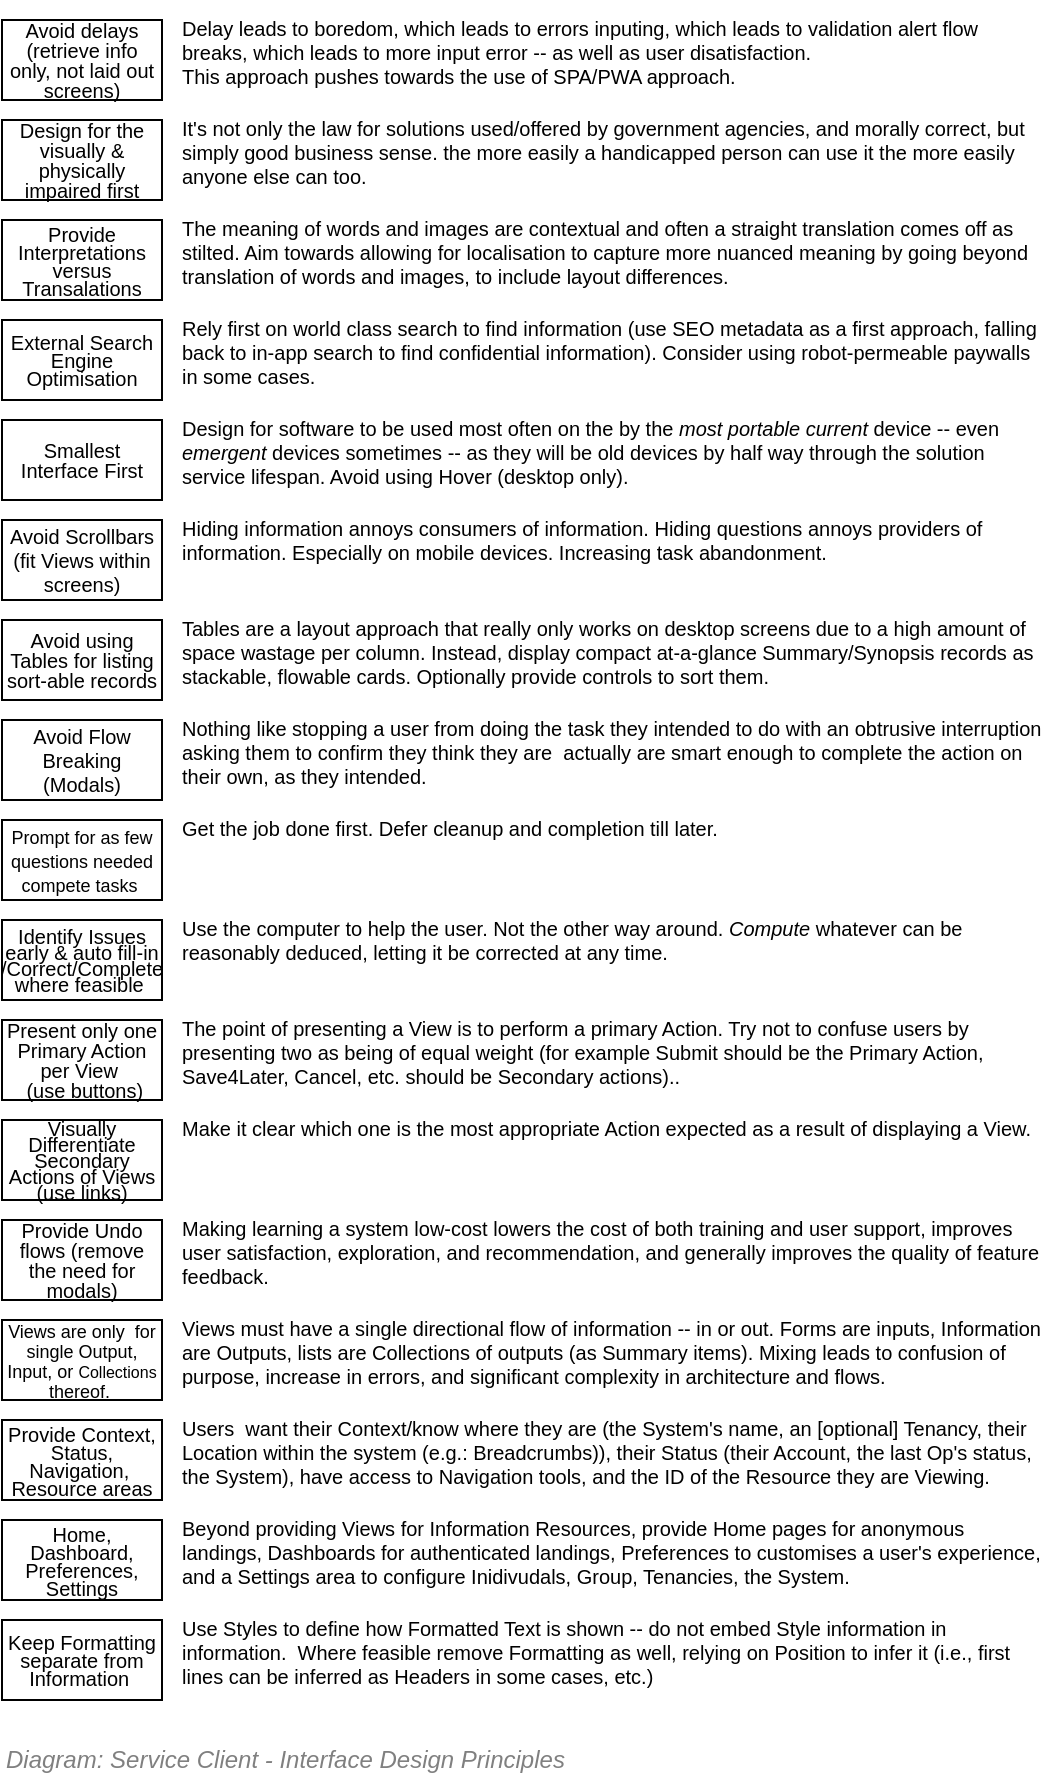 <mxfile version="20.2.4" type="google"><diagram id="IWh_HOputDqZYHUdEV0A" name="Page-1"><mxGraphModel grid="1" page="1" gridSize="10" guides="1" tooltips="1" connect="1" arrows="1" fold="1" pageScale="1" pageWidth="827" pageHeight="1169" math="0" shadow="0"><root><mxCell id="0"/><mxCell id="1" parent="0"/><mxCell id="qmpYyrZblqZnHbAm6mF6-1" value="&lt;p style=&quot;line-height: 100%&quot;&gt;Provide Undo flows (remove the need for modals)&lt;br&gt;&lt;/p&gt;" style="rounded=0;whiteSpace=wrap;html=1;strokeWidth=1;fontSize=10;" vertex="1" parent="1"><mxGeometry x="120" y="760" width="80" height="40" as="geometry"/></mxCell><mxCell id="qmpYyrZblqZnHbAm6mF6-2" value="Avoid Flow Breaking (Modals)" style="rounded=0;whiteSpace=wrap;html=1;strokeWidth=1;fontSize=10;" vertex="1" parent="1"><mxGeometry x="120" y="510" width="80" height="40" as="geometry"/></mxCell><mxCell id="qmpYyrZblqZnHbAm6mF6-3" value="Avoid Scrollbars (fit Views within screens)" style="rounded=0;whiteSpace=wrap;html=1;strokeWidth=1;fontSize=10;" vertex="1" parent="1"><mxGeometry x="120" y="410" width="80" height="40" as="geometry"/></mxCell><mxCell id="qmpYyrZblqZnHbAm6mF6-4" value="&lt;p style=&quot;line-height: 100%&quot;&gt;Smallest Interface First&lt;/p&gt;" style="rounded=0;whiteSpace=wrap;html=1;strokeWidth=1;fontSize=10;" vertex="1" parent="1"><mxGeometry x="120" y="360" width="80" height="40" as="geometry"/></mxCell><mxCell id="qmpYyrZblqZnHbAm6mF6-5" value="&lt;p style=&quot;line-height: 100%&quot;&gt;Avoid using Tables for listing sort-able records&lt;/p&gt;" style="rounded=0;whiteSpace=wrap;html=1;strokeWidth=1;fontSize=10;" vertex="1" parent="1"><mxGeometry x="120" y="460" width="80" height="40" as="geometry"/></mxCell><mxCell id="qmpYyrZblqZnHbAm6mF6-6" value="&lt;p style=&quot;line-height: 100%&quot;&gt;Present only one Primary Action per View&amp;nbsp;&lt;br&gt;&amp;nbsp;(use buttons)&lt;/p&gt;" style="rounded=0;whiteSpace=wrap;html=1;strokeWidth=1;fontSize=10;" vertex="1" parent="1"><mxGeometry x="120" y="660" width="80" height="40" as="geometry"/></mxCell><mxCell id="qmpYyrZblqZnHbAm6mF6-7" value="&lt;p style=&quot;line-height: 80%&quot;&gt;Visually Differentiate Secondary Actions of Views (use links)&lt;/p&gt;" style="rounded=0;whiteSpace=wrap;html=1;strokeWidth=1;fontSize=10;" vertex="1" parent="1"><mxGeometry x="120" y="710" width="80" height="40" as="geometry"/></mxCell><mxCell id="qmpYyrZblqZnHbAm6mF6-8" value="&lt;p style=&quot;line-height: 80%&quot;&gt;Identify Issues early &amp;amp; auto fill-in&lt;br&gt;/Correct/Complete where feasible&amp;nbsp;&lt;/p&gt;" style="rounded=0;whiteSpace=wrap;html=1;strokeWidth=1;fontSize=10;" vertex="1" parent="1"><mxGeometry x="120" y="610" width="80" height="40" as="geometry"/></mxCell><mxCell id="qmpYyrZblqZnHbAm6mF6-9" value="&lt;font style=&quot;font-size: 9px&quot;&gt;Prompt for as few questions needed compete tasks&amp;nbsp;&lt;/font&gt;" style="rounded=0;whiteSpace=wrap;html=1;strokeWidth=1;fontSize=10;" vertex="1" parent="1"><mxGeometry x="120" y="560" width="80" height="40" as="geometry"/></mxCell><mxCell id="qmpYyrZblqZnHbAm6mF6-10" value="&lt;p style=&quot;line-height: 100%&quot;&gt;Avoid delays (retrieve info only, not laid out screens)&lt;/p&gt;" style="rounded=0;whiteSpace=wrap;html=1;strokeWidth=1;fontSize=10;" vertex="1" parent="1"><mxGeometry x="120" y="160" width="80" height="40" as="geometry"/></mxCell><mxCell id="qmpYyrZblqZnHbAm6mF6-11" value="&lt;p style=&quot;line-height: 100%&quot;&gt;Design for the visually &amp;amp; physically impaired first&lt;br&gt;&lt;/p&gt;" style="rounded=0;whiteSpace=wrap;html=1;strokeWidth=1;fontSize=10;" vertex="1" parent="1"><mxGeometry x="120" y="210" width="80" height="40" as="geometry"/></mxCell><mxCell id="qmpYyrZblqZnHbAm6mF6-12" value="It's not only the law for solutions used/offered by government agencies, and morally correct, but simply good business sense. the more easily a handicapped person can use it the more easily anyone else can too." style="rounded=0;whiteSpace=wrap;html=1;strokeWidth=1;fontSize=10;strokeColor=none;align=left;verticalAlign=top;spacing=0;spacingTop=-6;" vertex="1" parent="1"><mxGeometry x="210" y="210" width="430" height="40" as="geometry"/></mxCell><mxCell id="qmpYyrZblqZnHbAm6mF6-13" value="Delay leads to boredom, which leads to errors inputing, which leads to validation alert flow breaks, which leads to more input error -- as well as user disatisfaction.&amp;nbsp;&lt;br&gt;This approach pushes towards the use of SPA/PWA approach." style="rounded=0;whiteSpace=wrap;html=1;strokeWidth=1;fontSize=10;strokeColor=none;align=left;verticalAlign=top;spacing=0;spacingTop=-6;" vertex="1" parent="1"><mxGeometry x="210" y="160" width="430" height="40" as="geometry"/></mxCell><mxCell id="qmpYyrZblqZnHbAm6mF6-14" value="Design for software to be used most often on the by the &lt;i&gt;most portable current&amp;nbsp;&lt;/i&gt;device -- even &lt;i&gt;emergent&lt;/i&gt; devices sometimes -- as they will be old devices by half way through the solution service lifespan. Avoid using Hover (desktop only)." style="rounded=0;whiteSpace=wrap;html=1;strokeWidth=1;fontSize=10;strokeColor=none;align=left;verticalAlign=top;spacing=0;spacingTop=-6;" vertex="1" parent="1"><mxGeometry x="210" y="360" width="430" height="40" as="geometry"/></mxCell><mxCell id="qmpYyrZblqZnHbAm6mF6-15" value="Hiding information annoys consumers of information. Hiding questions annoys providers of information. Especially on mobile devices. Increasing task abandonment." style="rounded=0;whiteSpace=wrap;html=1;strokeWidth=1;fontSize=10;strokeColor=none;align=left;verticalAlign=top;spacing=0;spacingTop=-6;" vertex="1" parent="1"><mxGeometry x="210" y="410" width="430" height="40" as="geometry"/></mxCell><mxCell id="qmpYyrZblqZnHbAm6mF6-16" value="Tables are a layout approach that really only works on desktop screens due to a high amount of space wastage per column. Instead, display compact at-a-glance Summary/Synopsis records as stackable, flowable cards. Optionally provide controls to sort them." style="rounded=0;whiteSpace=wrap;html=1;strokeWidth=1;fontSize=10;strokeColor=none;align=left;verticalAlign=top;spacing=0;spacingTop=-6;" vertex="1" parent="1"><mxGeometry x="210" y="460" width="430" height="40" as="geometry"/></mxCell><mxCell id="qmpYyrZblqZnHbAm6mF6-17" value="Nothing like stopping a user from doing the task they intended to do with an obtrusive interruption asking them to confirm they think they are&amp;nbsp; actually are smart enough to complete the action on their own, as they intended." style="rounded=0;whiteSpace=wrap;html=1;strokeWidth=1;fontSize=10;strokeColor=none;align=left;verticalAlign=top;spacing=0;spacingTop=-6;" vertex="1" parent="1"><mxGeometry x="210" y="510" width="430" height="40" as="geometry"/></mxCell><mxCell id="qmpYyrZblqZnHbAm6mF6-18" value="Get the job done first. Defer cleanup and completion till later." style="rounded=0;whiteSpace=wrap;html=1;strokeWidth=1;fontSize=10;strokeColor=none;align=left;verticalAlign=top;spacing=0;spacingTop=-6;" vertex="1" parent="1"><mxGeometry x="210" y="560" width="430" height="40" as="geometry"/></mxCell><mxCell id="qmpYyrZblqZnHbAm6mF6-19" value="Use the computer to help the user. Not the other way around. &lt;i&gt;Compute &lt;/i&gt;whatever can be reasonably deduced, letting it be corrected at any time.&amp;nbsp;" style="rounded=0;whiteSpace=wrap;html=1;strokeWidth=1;fontSize=10;strokeColor=none;align=left;verticalAlign=top;spacing=0;spacingTop=-6;" vertex="1" parent="1"><mxGeometry x="210" y="610" width="430" height="40" as="geometry"/></mxCell><mxCell id="qmpYyrZblqZnHbAm6mF6-20" value="The point of presenting a View is to perform a primary Action. Try not to confuse users by presenting two as being of equal weight (for example Submit should be the Primary Action, Save4Later, Cancel, etc. should be Secondary actions).." style="rounded=0;whiteSpace=wrap;html=1;strokeWidth=1;fontSize=10;strokeColor=none;align=left;verticalAlign=top;spacing=0;spacingTop=-6;" vertex="1" parent="1"><mxGeometry x="210" y="660" width="430" height="40" as="geometry"/></mxCell><mxCell id="qmpYyrZblqZnHbAm6mF6-21" value="Make it clear which one is the most appropriate Action expected as a result of displaying a View." style="rounded=0;whiteSpace=wrap;html=1;strokeWidth=1;fontSize=10;strokeColor=none;align=left;verticalAlign=top;spacing=0;spacingTop=-6;" vertex="1" parent="1"><mxGeometry x="210" y="710" width="430" height="40" as="geometry"/></mxCell><mxCell id="qmpYyrZblqZnHbAm6mF6-22" value="Making learning a system low-cost lowers the cost of both training and user support, improves user satisfaction, exploration, and recommendation, and generally improves the quality of feature feedback." style="rounded=0;whiteSpace=wrap;html=1;strokeWidth=1;fontSize=10;strokeColor=none;align=left;verticalAlign=top;spacing=0;spacingTop=-6;" vertex="1" parent="1"><mxGeometry x="210" y="760" width="430" height="40" as="geometry"/></mxCell><mxCell id="qmpYyrZblqZnHbAm6mF6-23" value="&lt;p style=&quot;line-height: 90%&quot;&gt;&lt;font style=&quot;font-size: 9px&quot;&gt;Views are only&amp;nbsp; for single Output, Input, or &lt;/font&gt;&lt;font style=&quot;font-size: 8px&quot;&gt;Collections&lt;/font&gt;&lt;font style=&quot;font-size: 9px&quot;&gt; thereof.&amp;nbsp;&lt;/font&gt;&lt;br&gt;&lt;/p&gt;" style="rounded=0;whiteSpace=wrap;html=1;strokeWidth=1;fontSize=10;" vertex="1" parent="1"><mxGeometry x="120" y="810" width="80" height="40" as="geometry"/></mxCell><mxCell id="qmpYyrZblqZnHbAm6mF6-24" value="Views must have a single directional flow of information -- in or out. Forms are inputs, Information are Outputs, lists are Collections of outputs (as Summary items). Mixing leads to confusion of purpose, increase in errors, and significant complexity in architecture and flows.&lt;br&gt;&amp;nbsp; &amp;nbsp;" style="rounded=0;whiteSpace=wrap;html=1;strokeWidth=1;fontSize=10;strokeColor=none;align=left;verticalAlign=top;spacing=0;spacingTop=-6;" vertex="1" parent="1"><mxGeometry x="210" y="810" width="430" height="40" as="geometry"/></mxCell><mxCell id="qmpYyrZblqZnHbAm6mF6-25" value="&lt;p style=&quot;line-height: 90%&quot;&gt;&lt;font size=&quot;1&quot;&gt;Provide Context, Status, Navigation,&amp;nbsp;&lt;br&gt;&lt;/font&gt;&lt;span style=&quot;font-size: x-small&quot;&gt;Resource areas&lt;/span&gt;&lt;/p&gt;" style="rounded=0;whiteSpace=wrap;html=1;strokeWidth=1;fontSize=10;" vertex="1" parent="1"><mxGeometry x="120" y="860" width="80" height="40" as="geometry"/></mxCell><mxCell id="qmpYyrZblqZnHbAm6mF6-26" value="Users&amp;nbsp; want their Context/know where they are (the System's name, an [optional] Tenancy, their Location within the system (e.g.: Breadcrumbs)), their Status (their Account, the last Op's status, the System), have access to Navigation tools, and the ID of the Resource they are Viewing." style="rounded=0;whiteSpace=wrap;html=1;strokeWidth=1;fontSize=10;strokeColor=none;align=left;verticalAlign=top;spacing=0;spacingTop=-6;" vertex="1" parent="1"><mxGeometry x="210" y="860" width="430" height="39" as="geometry"/></mxCell><mxCell id="qmpYyrZblqZnHbAm6mF6-27" value="&lt;p style=&quot;line-height: 90%&quot;&gt;&lt;font size=&quot;1&quot;&gt;Home, Dashboard, Preferences,&lt;br&gt;Settings&lt;/font&gt;&lt;/p&gt;" style="rounded=0;whiteSpace=wrap;html=1;strokeWidth=1;fontSize=10;" vertex="1" parent="1"><mxGeometry x="120" y="910" width="80" height="40" as="geometry"/></mxCell><mxCell id="qmpYyrZblqZnHbAm6mF6-28" value="Beyond providing Views for Information Resources, provide Home pages for anonymous landings, Dashboards for authenticated landings, Preferences to customises a user's experience, and a Settings area to configure Inidivudals, Group, Tenancies, the System.&amp;nbsp;" style="rounded=0;whiteSpace=wrap;html=1;strokeWidth=1;fontSize=10;strokeColor=none;align=left;verticalAlign=top;spacing=0;spacingTop=-6;" vertex="1" parent="1"><mxGeometry x="210" y="910" width="430" height="39" as="geometry"/></mxCell><mxCell id="qmpYyrZblqZnHbAm6mF6-29" value="&lt;p style=&quot;line-height: 90%&quot;&gt;&lt;font size=&quot;1&quot;&gt;Provide Interpretations versus Transalations&lt;/font&gt;&lt;/p&gt;" style="rounded=0;whiteSpace=wrap;html=1;strokeWidth=1;fontSize=10;" vertex="1" parent="1"><mxGeometry x="120" y="260" width="80" height="40" as="geometry"/></mxCell><mxCell id="qmpYyrZblqZnHbAm6mF6-30" value="The meaning of words and images are contextual and often a straight translation comes off as stilted. Aim towards allowing for localisation to capture more nuanced meaning by going beyond translation of words and images, to include layout differences.&amp;nbsp;" style="rounded=0;whiteSpace=wrap;html=1;strokeWidth=1;fontSize=10;strokeColor=none;align=left;verticalAlign=top;spacing=0;spacingTop=-6;" vertex="1" parent="1"><mxGeometry x="210" y="260" width="430" height="39" as="geometry"/></mxCell><mxCell id="qmpYyrZblqZnHbAm6mF6-31" value="&lt;p style=&quot;line-height: 90%&quot;&gt;&lt;font size=&quot;1&quot;&gt;Keep Formatting separate from Information&amp;nbsp;&lt;/font&gt;&lt;/p&gt;" style="rounded=0;whiteSpace=wrap;html=1;strokeWidth=1;fontSize=10;" vertex="1" parent="1"><mxGeometry x="120" y="960" width="80" height="40" as="geometry"/></mxCell><mxCell id="qmpYyrZblqZnHbAm6mF6-32" value="Use Styles to define how Formatted Text is shown -- do not embed Style information in information.&amp;nbsp; Where feasible remove Formatting as well, relying on Position to infer it (i.e., first lines can be inferred as Headers in some cases, etc.)" style="rounded=0;whiteSpace=wrap;html=1;strokeWidth=1;fontSize=10;strokeColor=none;align=left;verticalAlign=top;spacing=0;spacingTop=-6;" vertex="1" parent="1"><mxGeometry x="210" y="960" width="430" height="39" as="geometry"/></mxCell><mxCell id="qmpYyrZblqZnHbAm6mF6-33" value="&lt;font style=&quot;font-size: 12px&quot;&gt;Diagram: Service Client - Interface Design Principles&lt;/font&gt;" style="text;strokeColor=none;fillColor=none;html=1;fontSize=12;fontStyle=2;verticalAlign=middle;align=left;shadow=0;glass=0;comic=0;opacity=30;fontColor=#808080;" vertex="1" parent="1"><mxGeometry x="119.86" y="1020" width="520" height="20" as="geometry"/></mxCell><mxCell id="qmpYyrZblqZnHbAm6mF6-34" value="&lt;p style=&quot;line-height: 90%&quot;&gt;&lt;font size=&quot;1&quot;&gt;External Search Engine Optimisation&lt;/font&gt;&lt;/p&gt;" style="rounded=0;whiteSpace=wrap;html=1;strokeWidth=1;fontSize=10;" vertex="1" parent="1"><mxGeometry x="120" y="310" width="80" height="40" as="geometry"/></mxCell><mxCell id="qmpYyrZblqZnHbAm6mF6-35" value="Rely first on world class search to find information (use SEO metadata as a first approach, falling back to in-app search to find confidential information). Consider using robot-permeable paywalls in some cases.&amp;nbsp; &amp;nbsp;" style="rounded=0;whiteSpace=wrap;html=1;strokeWidth=1;fontSize=10;strokeColor=none;align=left;verticalAlign=top;spacing=0;spacingTop=-6;" vertex="1" parent="1"><mxGeometry x="210" y="310" width="430" height="39" as="geometry"/></mxCell></root></mxGraphModel></diagram></mxfile>